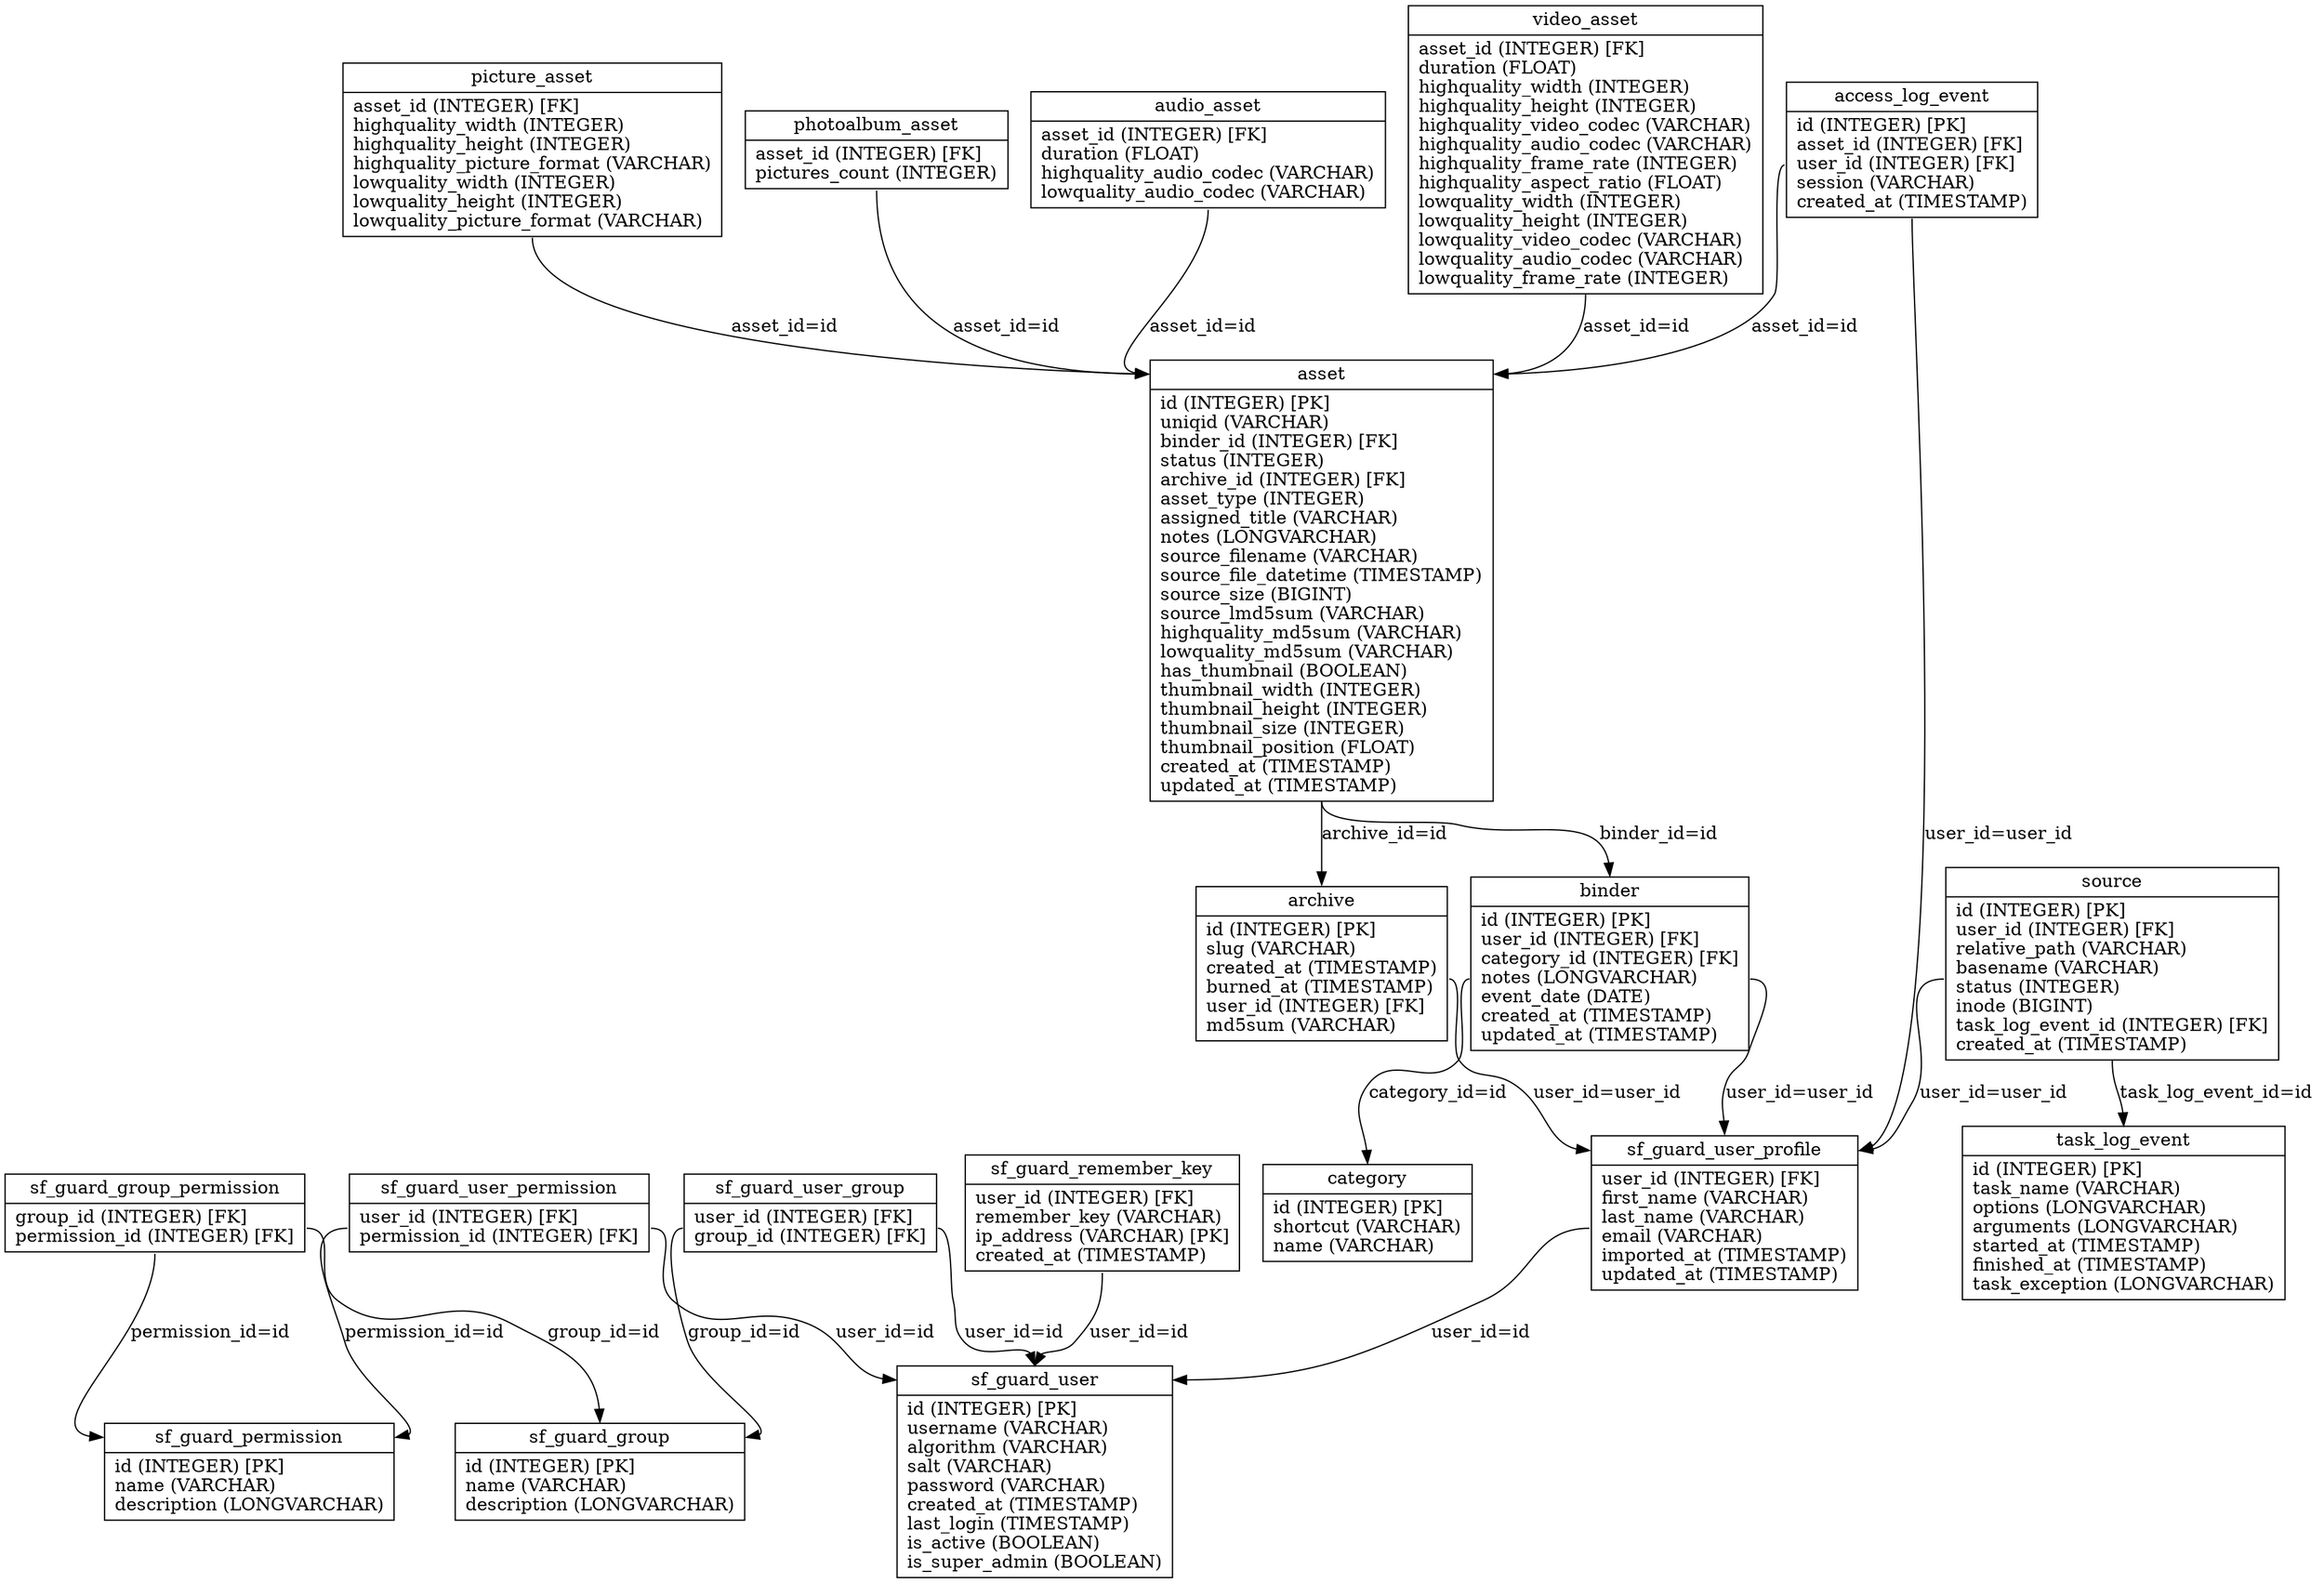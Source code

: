 digraph G {
nodesf_guard_group [label="{<table>sf_guard_group|<cols>id (INTEGER) [PK]\lname (VARCHAR)\ldescription (LONGVARCHAR)\l}", shape=record];
nodesf_guard_permission [label="{<table>sf_guard_permission|<cols>id (INTEGER) [PK]\lname (VARCHAR)\ldescription (LONGVARCHAR)\l}", shape=record];
nodesf_guard_group_permission [label="{<table>sf_guard_group_permission|<cols>group_id (INTEGER) [FK]\lpermission_id (INTEGER) [FK]\l}", shape=record];
nodesf_guard_user [label="{<table>sf_guard_user|<cols>id (INTEGER) [PK]\lusername (VARCHAR)\lalgorithm (VARCHAR)\lsalt (VARCHAR)\lpassword (VARCHAR)\lcreated_at (TIMESTAMP)\llast_login (TIMESTAMP)\lis_active (BOOLEAN)\lis_super_admin (BOOLEAN)\l}", shape=record];
nodesf_guard_user_permission [label="{<table>sf_guard_user_permission|<cols>user_id (INTEGER) [FK]\lpermission_id (INTEGER) [FK]\l}", shape=record];
nodesf_guard_user_group [label="{<table>sf_guard_user_group|<cols>user_id (INTEGER) [FK]\lgroup_id (INTEGER) [FK]\l}", shape=record];
nodesf_guard_remember_key [label="{<table>sf_guard_remember_key|<cols>user_id (INTEGER) [FK]\lremember_key (VARCHAR)\lip_address (VARCHAR) [PK]\lcreated_at (TIMESTAMP)\l}", shape=record];
nodesf_guard_user_profile [label="{<table>sf_guard_user_profile|<cols>user_id (INTEGER) [FK]\lfirst_name (VARCHAR)\llast_name (VARCHAR)\lemail (VARCHAR)\limported_at (TIMESTAMP)\lupdated_at (TIMESTAMP)\l}", shape=record];
nodeasset [label="{<table>asset|<cols>id (INTEGER) [PK]\luniqid (VARCHAR)\lbinder_id (INTEGER) [FK]\lstatus (INTEGER)\larchive_id (INTEGER) [FK]\lasset_type (INTEGER)\lassigned_title (VARCHAR)\lnotes (LONGVARCHAR)\lsource_filename (VARCHAR)\lsource_file_datetime (TIMESTAMP)\lsource_size (BIGINT)\lsource_lmd5sum (VARCHAR)\lhighquality_md5sum (VARCHAR)\llowquality_md5sum (VARCHAR)\lhas_thumbnail (BOOLEAN)\lthumbnail_width (INTEGER)\lthumbnail_height (INTEGER)\lthumbnail_size (INTEGER)\lthumbnail_position (FLOAT)\lcreated_at (TIMESTAMP)\lupdated_at (TIMESTAMP)\l}", shape=record];
nodevideo_asset [label="{<table>video_asset|<cols>asset_id (INTEGER) [FK]\lduration (FLOAT)\lhighquality_width (INTEGER)\lhighquality_height (INTEGER)\lhighquality_video_codec (VARCHAR)\lhighquality_audio_codec (VARCHAR)\lhighquality_frame_rate (INTEGER)\lhighquality_aspect_ratio (FLOAT)\llowquality_width (INTEGER)\llowquality_height (INTEGER)\llowquality_video_codec (VARCHAR)\llowquality_audio_codec (VARCHAR)\llowquality_frame_rate (INTEGER)\l}", shape=record];
nodepicture_asset [label="{<table>picture_asset|<cols>asset_id (INTEGER) [FK]\lhighquality_width (INTEGER)\lhighquality_height (INTEGER)\lhighquality_picture_format (VARCHAR)\llowquality_width (INTEGER)\llowquality_height (INTEGER)\llowquality_picture_format (VARCHAR)\l}", shape=record];
nodephotoalbum_asset [label="{<table>photoalbum_asset|<cols>asset_id (INTEGER) [FK]\lpictures_count (INTEGER)\l}", shape=record];
nodeaudio_asset [label="{<table>audio_asset|<cols>asset_id (INTEGER) [FK]\lduration (FLOAT)\lhighquality_audio_codec (VARCHAR)\llowquality_audio_codec (VARCHAR)\l}", shape=record];
nodebinder [label="{<table>binder|<cols>id (INTEGER) [PK]\luser_id (INTEGER) [FK]\lcategory_id (INTEGER) [FK]\lnotes (LONGVARCHAR)\levent_date (DATE)\lcreated_at (TIMESTAMP)\lupdated_at (TIMESTAMP)\l}", shape=record];
nodearchive [label="{<table>archive|<cols>id (INTEGER) [PK]\lslug (VARCHAR)\lcreated_at (TIMESTAMP)\lburned_at (TIMESTAMP)\luser_id (INTEGER) [FK]\lmd5sum (VARCHAR)\l}", shape=record];
nodecategory [label="{<table>category|<cols>id (INTEGER) [PK]\lshortcut (VARCHAR)\lname (VARCHAR)\l}", shape=record];
nodeaccess_log_event [label="{<table>access_log_event|<cols>id (INTEGER) [PK]\lasset_id (INTEGER) [FK]\luser_id (INTEGER) [FK]\lsession (VARCHAR)\lcreated_at (TIMESTAMP)\l}", shape=record];
nodetask_log_event [label="{<table>task_log_event|<cols>id (INTEGER) [PK]\ltask_name (VARCHAR)\loptions (LONGVARCHAR)\larguments (LONGVARCHAR)\lstarted_at (TIMESTAMP)\lfinished_at (TIMESTAMP)\ltask_exception (LONGVARCHAR)\l}", shape=record];
nodesource [label="{<table>source|<cols>id (INTEGER) [PK]\luser_id (INTEGER) [FK]\lrelative_path (VARCHAR)\lbasename (VARCHAR)\lstatus (INTEGER)\linode (BIGINT)\ltask_log_event_id (INTEGER) [FK]\lcreated_at (TIMESTAMP)\l}", shape=record];

nodesf_guard_group_permission:cols -> nodesf_guard_group:table [label="group_id=id "];
nodesf_guard_group_permission:cols -> nodesf_guard_permission:table [label="permission_id=id "];
nodesf_guard_user_permission:cols -> nodesf_guard_user:table [label="user_id=id "];
nodesf_guard_user_permission:cols -> nodesf_guard_permission:table [label="permission_id=id "];
nodesf_guard_user_group:cols -> nodesf_guard_user:table [label="user_id=id "];
nodesf_guard_user_group:cols -> nodesf_guard_group:table [label="group_id=id "];
nodesf_guard_remember_key:cols -> nodesf_guard_user:table [label="user_id=id "];
nodesf_guard_user_profile:cols -> nodesf_guard_user:table [label="user_id=id "];
nodeasset:cols -> nodebinder:table [label="binder_id=id "];
nodeasset:cols -> nodearchive:table [label="archive_id=id "];
nodevideo_asset:cols -> nodeasset:table [label="asset_id=id "];
nodepicture_asset:cols -> nodeasset:table [label="asset_id=id "];
nodephotoalbum_asset:cols -> nodeasset:table [label="asset_id=id "];
nodeaudio_asset:cols -> nodeasset:table [label="asset_id=id "];
nodebinder:cols -> nodesf_guard_user_profile:table [label="user_id=user_id "];
nodebinder:cols -> nodecategory:table [label="category_id=id "];
nodearchive:cols -> nodesf_guard_user_profile:table [label="user_id=user_id "];
nodeaccess_log_event:cols -> nodeasset:table [label="asset_id=id "];
nodeaccess_log_event:cols -> nodesf_guard_user_profile:table [label="user_id=user_id "];
nodesource:cols -> nodesf_guard_user_profile:table [label="user_id=user_id "];
nodesource:cols -> nodetask_log_event:table [label="task_log_event_id=id "];
}
